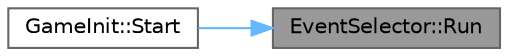 digraph "EventSelector::Run"
{
 // LATEX_PDF_SIZE
  bgcolor="transparent";
  edge [fontname=Helvetica,fontsize=10,labelfontname=Helvetica,labelfontsize=10];
  node [fontname=Helvetica,fontsize=10,shape=box,height=0.2,width=0.4];
  rankdir="RL";
  Node1 [id="Node000001",label="EventSelector::Run",height=0.2,width=0.4,color="gray40", fillcolor="grey60", style="filled", fontcolor="black",tooltip="Запускает цикл обработки событий."];
  Node1 -> Node2 [id="edge1_Node000001_Node000002",dir="back",color="steelblue1",style="solid",tooltip=" "];
  Node2 [id="Node000002",label="GameInit::Start",height=0.2,width=0.4,color="grey40", fillcolor="white", style="filled",URL="$class_game_init.html#a044dc9d28077555e45a12a6f6f21bb03",tooltip="Метод для старта инициализации игры."];
}

